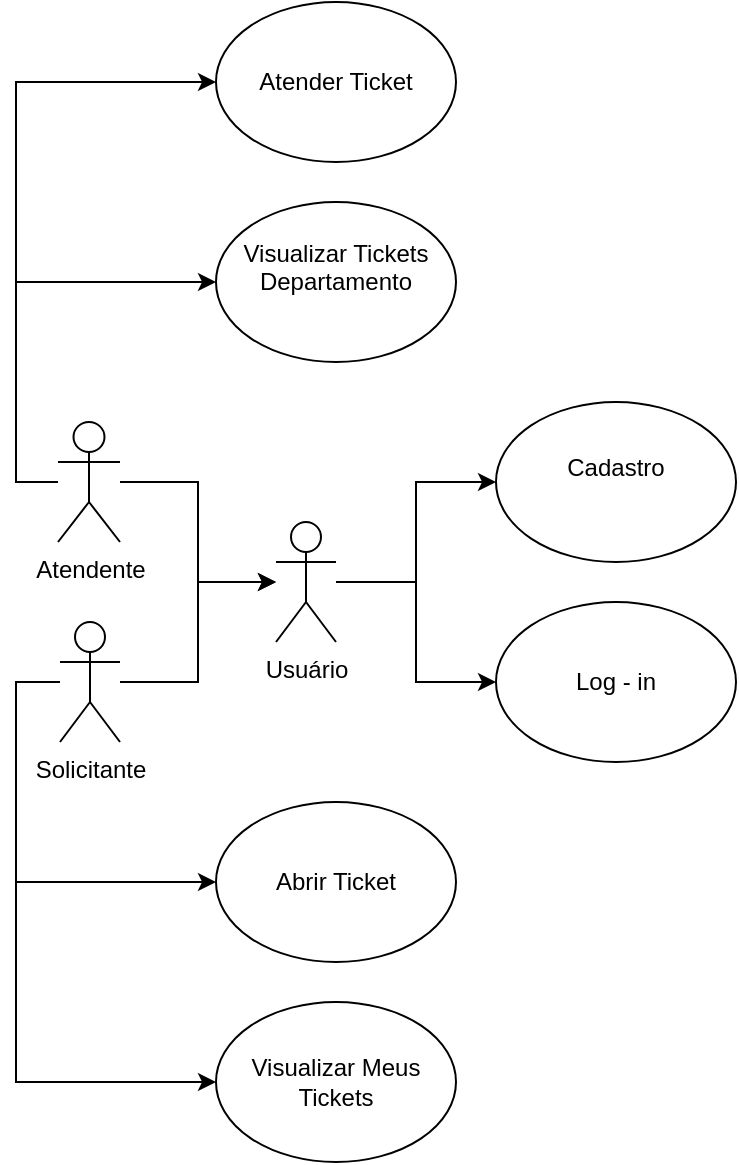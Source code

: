 <mxfile version="27.1.5">
  <diagram name="Página-1" id="LkcCV7f9u7HL4xhk9SLj">
    <mxGraphModel dx="849" dy="508" grid="1" gridSize="10" guides="1" tooltips="1" connect="1" arrows="1" fold="1" page="1" pageScale="1" pageWidth="827" pageHeight="1169" math="0" shadow="0">
      <root>
        <mxCell id="0" />
        <mxCell id="1" parent="0" />
        <mxCell id="2_fk619kPu_Vfxk6sy3o-27" style="edgeStyle=orthogonalEdgeStyle;rounded=0;orthogonalLoop=1;jettySize=auto;html=1;entryX=0;entryY=0.5;entryDx=0;entryDy=0;" edge="1" parent="1" target="2_fk619kPu_Vfxk6sy3o-20">
          <mxGeometry relative="1" as="geometry">
            <mxPoint x="40" y="270" as="sourcePoint" />
            <Array as="points">
              <mxPoint x="20" y="270" />
              <mxPoint x="20" y="170" />
            </Array>
          </mxGeometry>
        </mxCell>
        <mxCell id="2_fk619kPu_Vfxk6sy3o-28" style="edgeStyle=orthogonalEdgeStyle;rounded=0;orthogonalLoop=1;jettySize=auto;html=1;entryX=0;entryY=0.5;entryDx=0;entryDy=0;" edge="1" parent="1" source="2_fk619kPu_Vfxk6sy3o-2" target="2_fk619kPu_Vfxk6sy3o-21">
          <mxGeometry relative="1" as="geometry">
            <mxPoint x="40" y="270" as="sourcePoint" />
            <Array as="points">
              <mxPoint x="20" y="270" />
              <mxPoint x="20" y="70" />
            </Array>
          </mxGeometry>
        </mxCell>
        <mxCell id="2_fk619kPu_Vfxk6sy3o-32" style="edgeStyle=orthogonalEdgeStyle;rounded=0;orthogonalLoop=1;jettySize=auto;html=1;" edge="1" parent="1" source="2_fk619kPu_Vfxk6sy3o-2" target="2_fk619kPu_Vfxk6sy3o-31">
          <mxGeometry relative="1" as="geometry" />
        </mxCell>
        <mxCell id="2_fk619kPu_Vfxk6sy3o-2" value="&lt;div&gt;Atendente&lt;/div&gt;&lt;div&gt;&lt;br&gt;&lt;/div&gt;" style="shape=umlActor;verticalLabelPosition=bottom;verticalAlign=top;html=1;outlineConnect=0;" vertex="1" parent="1">
          <mxGeometry x="41" y="240" width="31" height="60" as="geometry" />
        </mxCell>
        <mxCell id="2_fk619kPu_Vfxk6sy3o-29" style="edgeStyle=orthogonalEdgeStyle;rounded=0;orthogonalLoop=1;jettySize=auto;html=1;entryX=0;entryY=0.5;entryDx=0;entryDy=0;" edge="1" parent="1" source="2_fk619kPu_Vfxk6sy3o-3" target="2_fk619kPu_Vfxk6sy3o-18">
          <mxGeometry relative="1" as="geometry">
            <mxPoint x="30" y="350" as="sourcePoint" />
            <Array as="points">
              <mxPoint x="20" y="370" />
              <mxPoint x="20" y="470" />
            </Array>
          </mxGeometry>
        </mxCell>
        <mxCell id="2_fk619kPu_Vfxk6sy3o-30" style="edgeStyle=orthogonalEdgeStyle;rounded=0;orthogonalLoop=1;jettySize=auto;html=1;entryX=0;entryY=0.5;entryDx=0;entryDy=0;" edge="1" parent="1" source="2_fk619kPu_Vfxk6sy3o-3" target="2_fk619kPu_Vfxk6sy3o-19">
          <mxGeometry relative="1" as="geometry">
            <mxPoint x="30" y="350" as="sourcePoint" />
            <Array as="points">
              <mxPoint x="20" y="370" />
              <mxPoint x="20" y="570" />
            </Array>
          </mxGeometry>
        </mxCell>
        <mxCell id="2_fk619kPu_Vfxk6sy3o-33" style="edgeStyle=orthogonalEdgeStyle;rounded=0;orthogonalLoop=1;jettySize=auto;html=1;" edge="1" parent="1" source="2_fk619kPu_Vfxk6sy3o-3" target="2_fk619kPu_Vfxk6sy3o-31">
          <mxGeometry relative="1" as="geometry" />
        </mxCell>
        <mxCell id="2_fk619kPu_Vfxk6sy3o-3" value="Solicitante" style="shape=umlActor;verticalLabelPosition=bottom;verticalAlign=top;html=1;outlineConnect=0;" vertex="1" parent="1">
          <mxGeometry x="42" y="340" width="30" height="60" as="geometry" />
        </mxCell>
        <mxCell id="2_fk619kPu_Vfxk6sy3o-10" value="&lt;div&gt;Cadastro&lt;/div&gt;&lt;div&gt;&lt;br&gt;&lt;/div&gt;" style="ellipse;whiteSpace=wrap;html=1;" vertex="1" parent="1">
          <mxGeometry x="260" y="230" width="120" height="80" as="geometry" />
        </mxCell>
        <mxCell id="2_fk619kPu_Vfxk6sy3o-12" value="&lt;div&gt;Log - in&lt;/div&gt;" style="ellipse;whiteSpace=wrap;html=1;" vertex="1" parent="1">
          <mxGeometry x="260" y="330" width="120" height="80" as="geometry" />
        </mxCell>
        <mxCell id="2_fk619kPu_Vfxk6sy3o-18" value="&lt;div&gt;Abrir Ticket&lt;/div&gt;" style="ellipse;whiteSpace=wrap;html=1;" vertex="1" parent="1">
          <mxGeometry x="120" y="430" width="120" height="80" as="geometry" />
        </mxCell>
        <mxCell id="2_fk619kPu_Vfxk6sy3o-19" value="&lt;div&gt;Visualizar Meus Tickets&lt;/div&gt;" style="ellipse;whiteSpace=wrap;html=1;" vertex="1" parent="1">
          <mxGeometry x="120" y="530" width="120" height="80" as="geometry" />
        </mxCell>
        <mxCell id="2_fk619kPu_Vfxk6sy3o-20" value="&lt;div&gt;Visualizar Tickets Departamento&lt;/div&gt;&lt;div&gt;&lt;br&gt;&lt;/div&gt;" style="ellipse;whiteSpace=wrap;html=1;" vertex="1" parent="1">
          <mxGeometry x="120" y="130" width="120" height="80" as="geometry" />
        </mxCell>
        <mxCell id="2_fk619kPu_Vfxk6sy3o-21" value="&lt;div&gt;Atender Ticket&lt;/div&gt;" style="ellipse;whiteSpace=wrap;html=1;" vertex="1" parent="1">
          <mxGeometry x="120" y="30" width="120" height="80" as="geometry" />
        </mxCell>
        <mxCell id="2_fk619kPu_Vfxk6sy3o-34" style="edgeStyle=orthogonalEdgeStyle;rounded=0;orthogonalLoop=1;jettySize=auto;html=1;entryX=0;entryY=0.5;entryDx=0;entryDy=0;" edge="1" parent="1" source="2_fk619kPu_Vfxk6sy3o-31" target="2_fk619kPu_Vfxk6sy3o-10">
          <mxGeometry relative="1" as="geometry" />
        </mxCell>
        <mxCell id="2_fk619kPu_Vfxk6sy3o-35" style="edgeStyle=orthogonalEdgeStyle;rounded=0;orthogonalLoop=1;jettySize=auto;html=1;entryX=0;entryY=0.5;entryDx=0;entryDy=0;" edge="1" parent="1" source="2_fk619kPu_Vfxk6sy3o-31" target="2_fk619kPu_Vfxk6sy3o-12">
          <mxGeometry relative="1" as="geometry" />
        </mxCell>
        <mxCell id="2_fk619kPu_Vfxk6sy3o-31" value="&lt;div&gt;Usuário&lt;/div&gt;" style="shape=umlActor;verticalLabelPosition=bottom;verticalAlign=top;html=1;outlineConnect=0;" vertex="1" parent="1">
          <mxGeometry x="150" y="290" width="30" height="60" as="geometry" />
        </mxCell>
      </root>
    </mxGraphModel>
  </diagram>
</mxfile>
